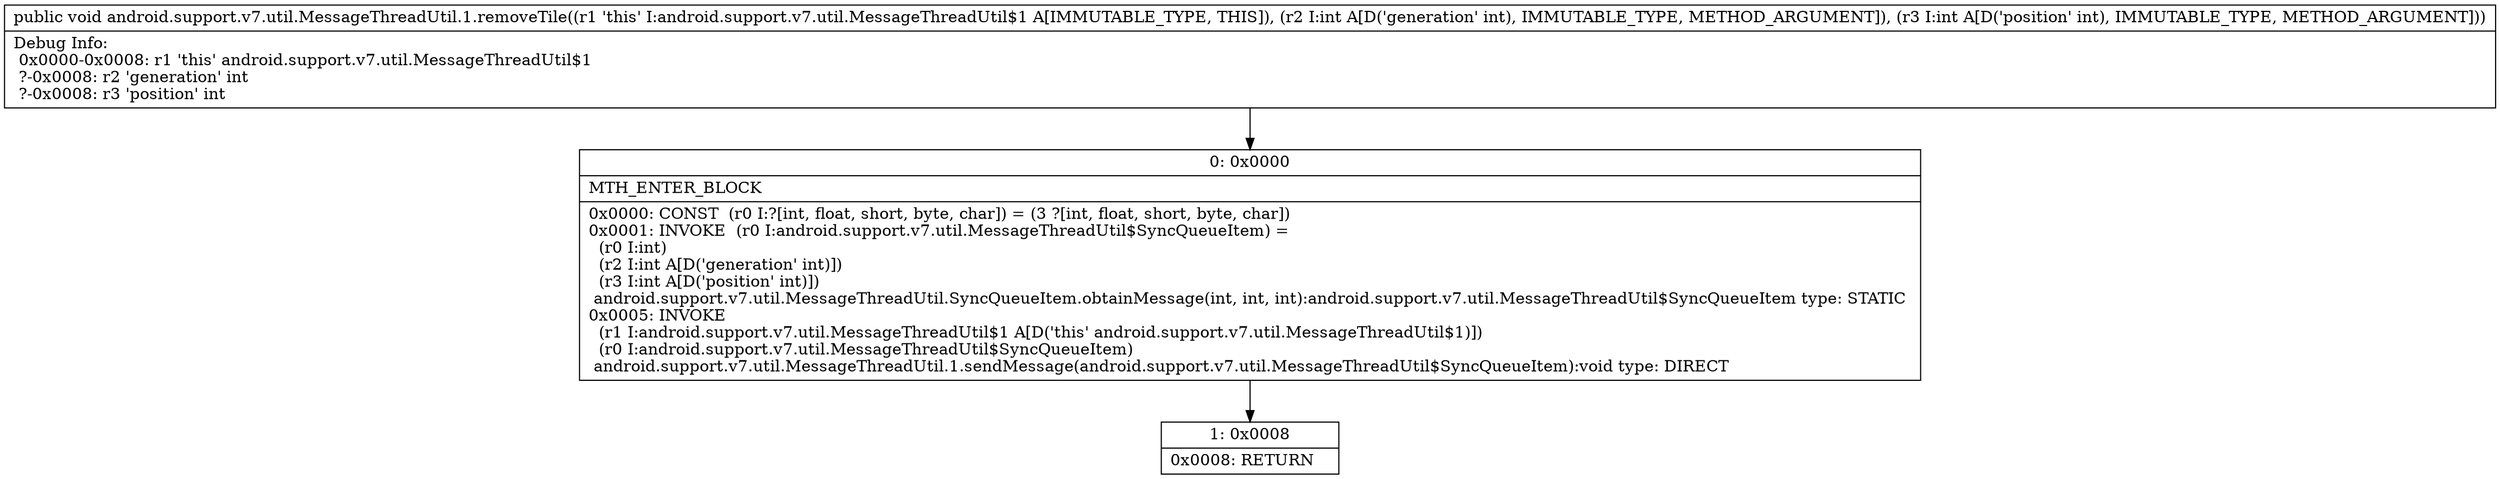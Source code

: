digraph "CFG forandroid.support.v7.util.MessageThreadUtil.1.removeTile(II)V" {
Node_0 [shape=record,label="{0\:\ 0x0000|MTH_ENTER_BLOCK\l|0x0000: CONST  (r0 I:?[int, float, short, byte, char]) = (3 ?[int, float, short, byte, char]) \l0x0001: INVOKE  (r0 I:android.support.v7.util.MessageThreadUtil$SyncQueueItem) = \l  (r0 I:int)\l  (r2 I:int A[D('generation' int)])\l  (r3 I:int A[D('position' int)])\l android.support.v7.util.MessageThreadUtil.SyncQueueItem.obtainMessage(int, int, int):android.support.v7.util.MessageThreadUtil$SyncQueueItem type: STATIC \l0x0005: INVOKE  \l  (r1 I:android.support.v7.util.MessageThreadUtil$1 A[D('this' android.support.v7.util.MessageThreadUtil$1)])\l  (r0 I:android.support.v7.util.MessageThreadUtil$SyncQueueItem)\l android.support.v7.util.MessageThreadUtil.1.sendMessage(android.support.v7.util.MessageThreadUtil$SyncQueueItem):void type: DIRECT \l}"];
Node_1 [shape=record,label="{1\:\ 0x0008|0x0008: RETURN   \l}"];
MethodNode[shape=record,label="{public void android.support.v7.util.MessageThreadUtil.1.removeTile((r1 'this' I:android.support.v7.util.MessageThreadUtil$1 A[IMMUTABLE_TYPE, THIS]), (r2 I:int A[D('generation' int), IMMUTABLE_TYPE, METHOD_ARGUMENT]), (r3 I:int A[D('position' int), IMMUTABLE_TYPE, METHOD_ARGUMENT]))  | Debug Info:\l  0x0000\-0x0008: r1 'this' android.support.v7.util.MessageThreadUtil$1\l  ?\-0x0008: r2 'generation' int\l  ?\-0x0008: r3 'position' int\l}"];
MethodNode -> Node_0;
Node_0 -> Node_1;
}

